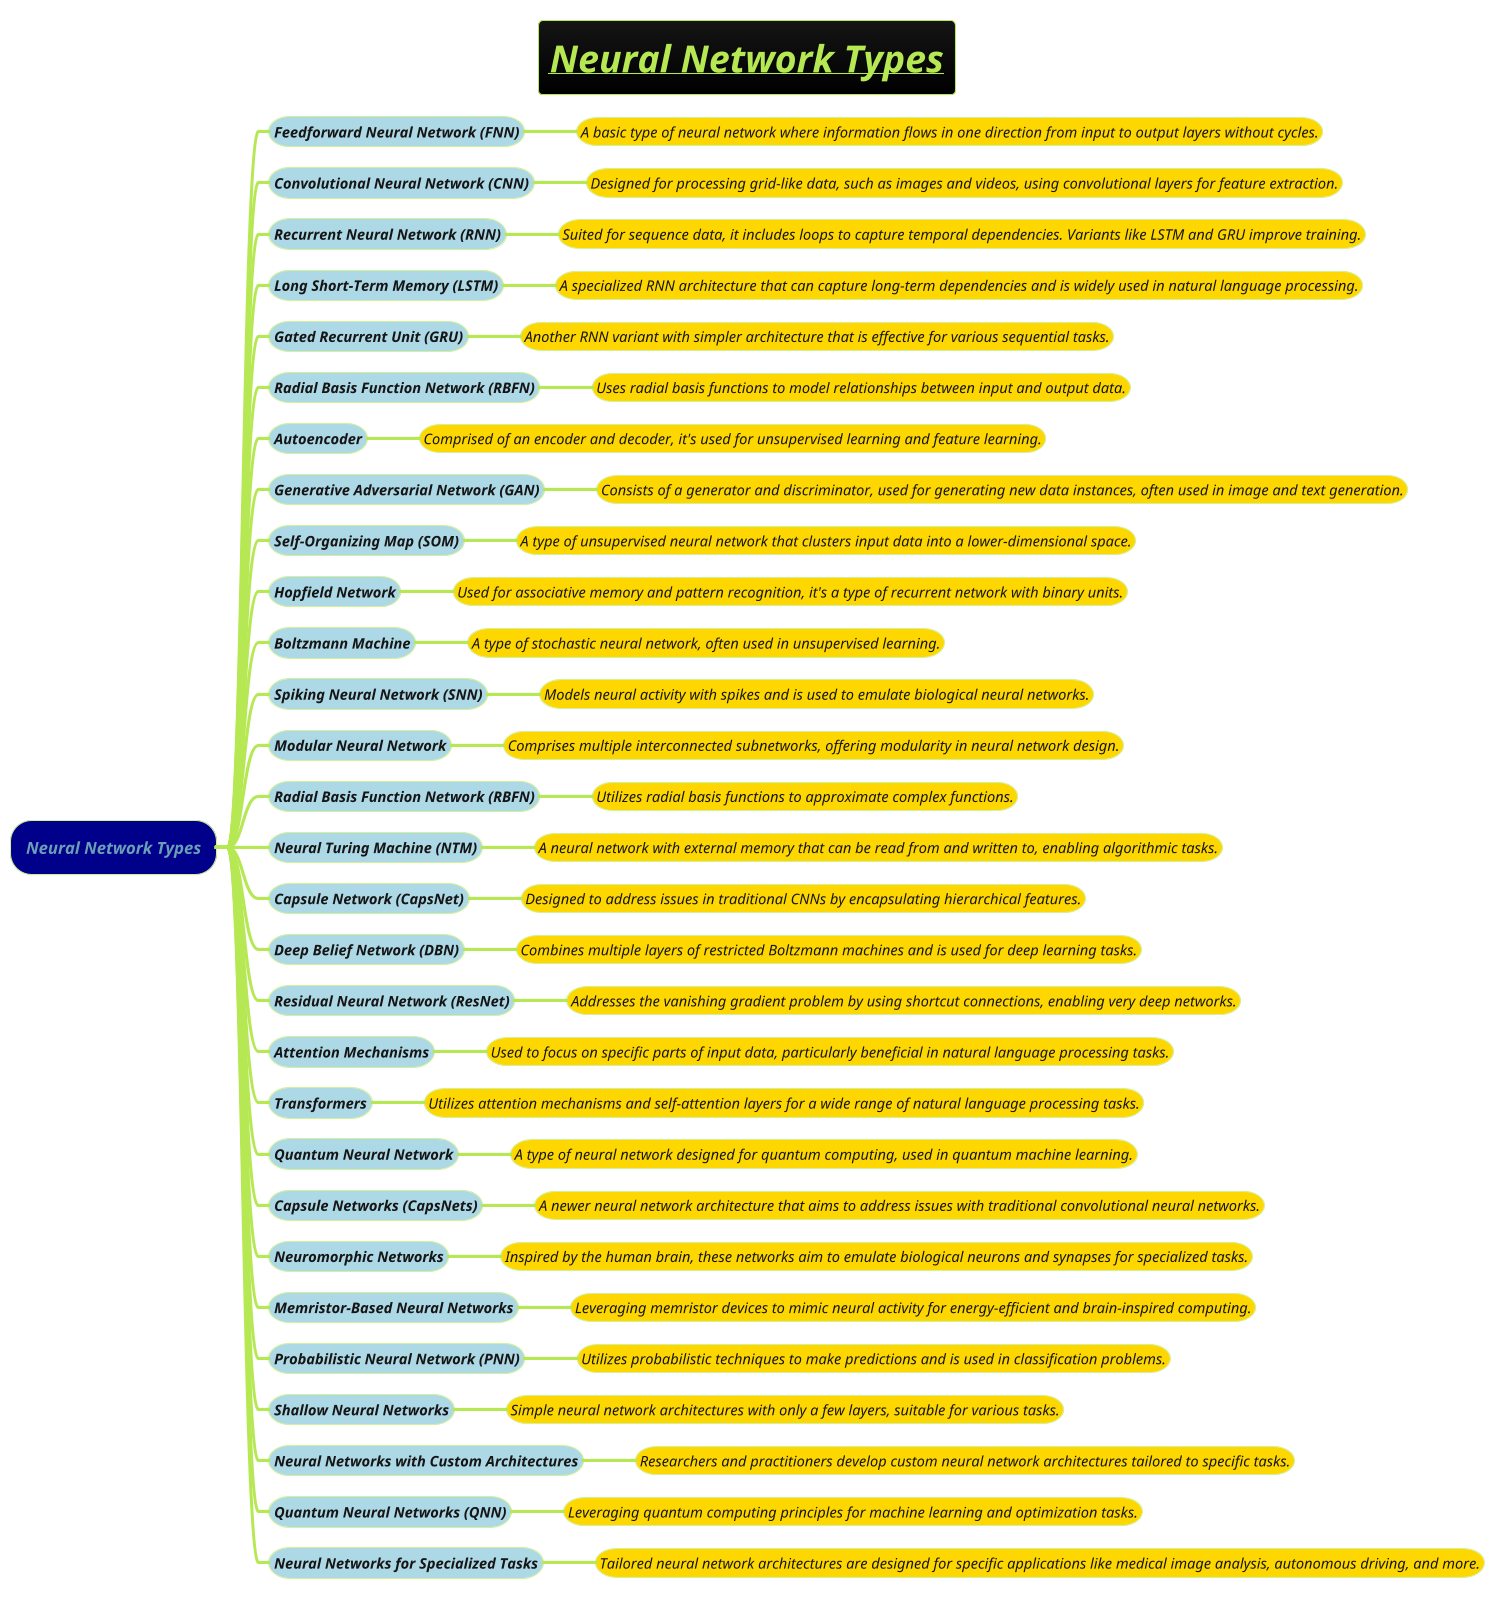 @startmindmap
title =<b><i><u>Neural Network Types
!theme hacker


*[#darkblue]  <i>Neural Network Types
**[#lightblue]  <i><size:14>Feedforward Neural Network (FNN)
***[#gold]  <i><size:14>A basic type of neural network where information flows in one direction from input to output layers without cycles.

**[#lightblue]  <i><size:14>Convolutional Neural Network (CNN)
***[#gold]  <i><size:14>Designed for processing grid-like data, such as images and videos, using convolutional layers for feature extraction.

**[#lightblue]  <i><size:14>Recurrent Neural Network (RNN)
***[#gold]  <i><size:14>Suited for sequence data, it includes loops to capture temporal dependencies. Variants like LSTM and GRU improve training.

**[#lightblue]  <i><size:14>Long Short-Term Memory (LSTM)
***[#gold]  <i><size:14>A specialized RNN architecture that can capture long-term dependencies and is widely used in natural language processing.

**[#lightblue]  <i><size:14>Gated Recurrent Unit (GRU)
***[#gold]  <i><size:14>Another RNN variant with simpler architecture that is effective for various sequential tasks.

**[#lightblue]  <i><size:14>Radial Basis Function Network (RBFN)
***[#gold]  <i><size:14>Uses radial basis functions to model relationships between input and output data.

**[#lightblue]  <i><size:14>Autoencoder
***[#gold]  <i><size:14>Comprised of an encoder and decoder, it's used for unsupervised learning and feature learning.

**[#lightblue]  <i><size:14>Generative Adversarial Network (GAN)
***[#gold]  <i><size:14>Consists of a generator and discriminator, used for generating new data instances, often used in image and text generation.

**[#lightblue]  <i><size:14>Self-Organizing Map (SOM)
***[#gold]  <i><size:14>A type of unsupervised neural network that clusters input data into a lower-dimensional space.

**[#lightblue]  <i><size:14>Hopfield Network
***[#gold]  <i><size:14>Used for associative memory and pattern recognition, it's a type of recurrent network with binary units.

**[#lightblue]  <i><size:14>Boltzmann Machine
***[#gold]  <i><size:14>A type of stochastic neural network, often used in unsupervised learning.

**[#lightblue]  <i><size:14>Spiking Neural Network (SNN)
***[#gold]  <i><size:14>Models neural activity with spikes and is used to emulate biological neural networks.

**[#lightblue]  <i><size:14>Modular Neural Network
***[#gold]  <i><size:14>Comprises multiple interconnected subnetworks, offering modularity in neural network design.

**[#lightblue]  <i><size:14>Radial Basis Function Network (RBFN)
***[#gold]  <i><size:14>Utilizes radial basis functions to approximate complex functions.

**[#lightblue]  <i><size:14>Neural Turing Machine (NTM)
***[#gold]  <i><size:14>A neural network with external memory that can be read from and written to, enabling algorithmic tasks.

**[#lightblue]  <i><size:14>Capsule Network (CapsNet)
***[#gold]  <i><size:14>Designed to address issues in traditional CNNs by encapsulating hierarchical features.

**[#lightblue]  <i><size:14>Deep Belief Network (DBN)
***[#gold]  <i><size:14>Combines multiple layers of restricted Boltzmann machines and is used for deep learning tasks.

**[#lightblue]  <i><size:14>Residual Neural Network (ResNet)
***[#gold]  <i><size:14>Addresses the vanishing gradient problem by using shortcut connections, enabling very deep networks.

**[#lightblue]  <i><size:14>Attention Mechanisms
***[#gold]  <i><size:14>Used to focus on specific parts of input data, particularly beneficial in natural language processing tasks.

**[#lightblue]  <i><size:14>Transformers
***[#gold]  <i><size:14>Utilizes attention mechanisms and self-attention layers for a wide range of natural language processing tasks.

**[#lightblue]  <i><size:14>Quantum Neural Network
***[#gold]  <i><size:14>A type of neural network designed for quantum computing, used in quantum machine learning.

**[#lightblue]  <i><size:14>Capsule Networks (CapsNets)
***[#gold]  <i><size:14>A newer neural network architecture that aims to address issues with traditional convolutional neural networks.

**[#lightblue]  <i><size:14>Neuromorphic Networks
***[#gold]  <i><size:14>Inspired by the human brain, these networks aim to emulate biological neurons and synapses for specialized tasks.

**[#lightblue]  <i><size:14>Memristor-Based Neural Networks
***[#gold]  <i><size:14>Leveraging memristor devices to mimic neural activity for energy-efficient and brain-inspired computing.

**[#lightblue]  <i><size:14>Probabilistic Neural Network (PNN)
***[#gold]  <i><size:14>Utilizes probabilistic techniques to make predictions and is used in classification problems.

**[#lightblue]  <i><size:14>Shallow Neural Networks
***[#gold]  <i><size:14>Simple neural network architectures with only a few layers, suitable for various tasks.

**[#lightblue]  <i><size:14>Neural Networks with Custom Architectures
***[#gold]  <i><size:14>Researchers and practitioners develop custom neural network architectures tailored to specific tasks.

**[#lightblue]  <i><size:14>Quantum Neural Networks (QNN)
***[#gold]  <i><size:14>Leveraging quantum computing principles for machine learning and optimization tasks.

**[#lightblue]  <i><size:14>Neural Networks for Specialized Tasks
***[#gold]  <i><size:14>Tailored neural network architectures are designed for specific applications like medical image analysis, autonomous driving, and more.

@endmindmap
